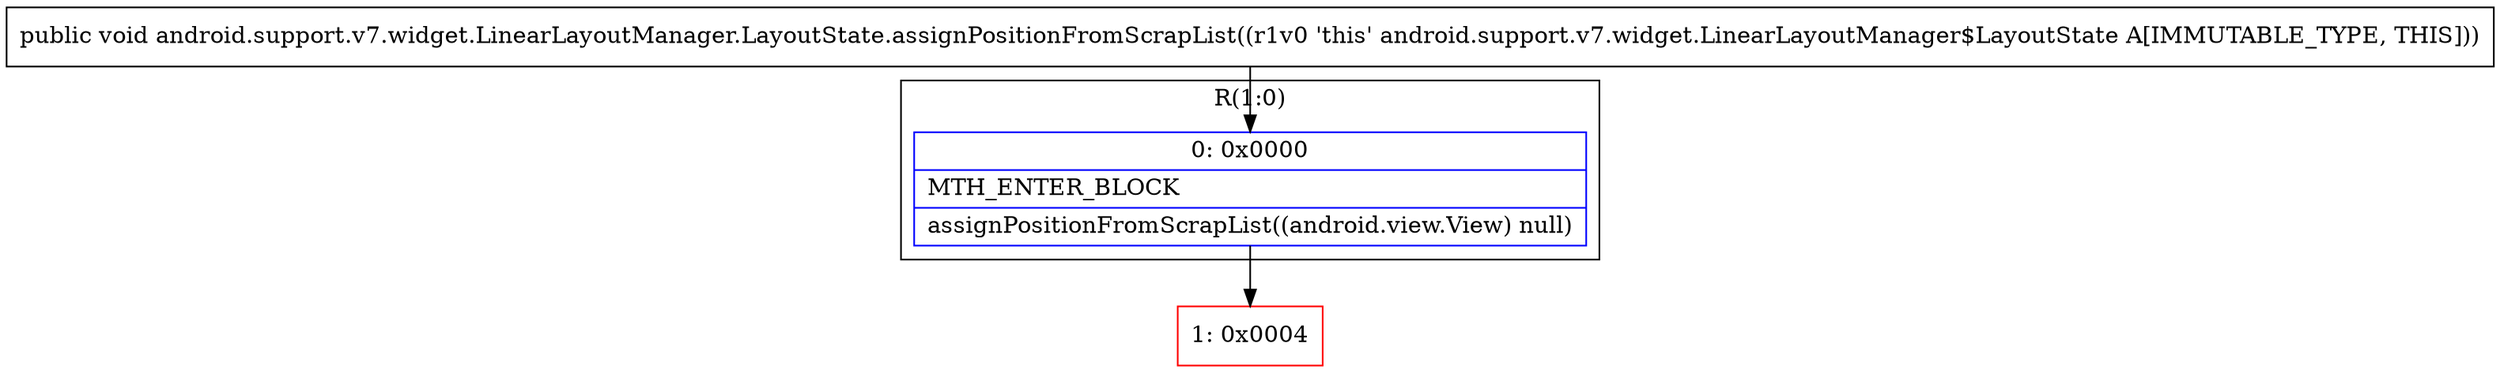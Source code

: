 digraph "CFG forandroid.support.v7.widget.LinearLayoutManager.LayoutState.assignPositionFromScrapList()V" {
subgraph cluster_Region_957236988 {
label = "R(1:0)";
node [shape=record,color=blue];
Node_0 [shape=record,label="{0\:\ 0x0000|MTH_ENTER_BLOCK\l|assignPositionFromScrapList((android.view.View) null)\l}"];
}
Node_1 [shape=record,color=red,label="{1\:\ 0x0004}"];
MethodNode[shape=record,label="{public void android.support.v7.widget.LinearLayoutManager.LayoutState.assignPositionFromScrapList((r1v0 'this' android.support.v7.widget.LinearLayoutManager$LayoutState A[IMMUTABLE_TYPE, THIS])) }"];
MethodNode -> Node_0;
Node_0 -> Node_1;
}

